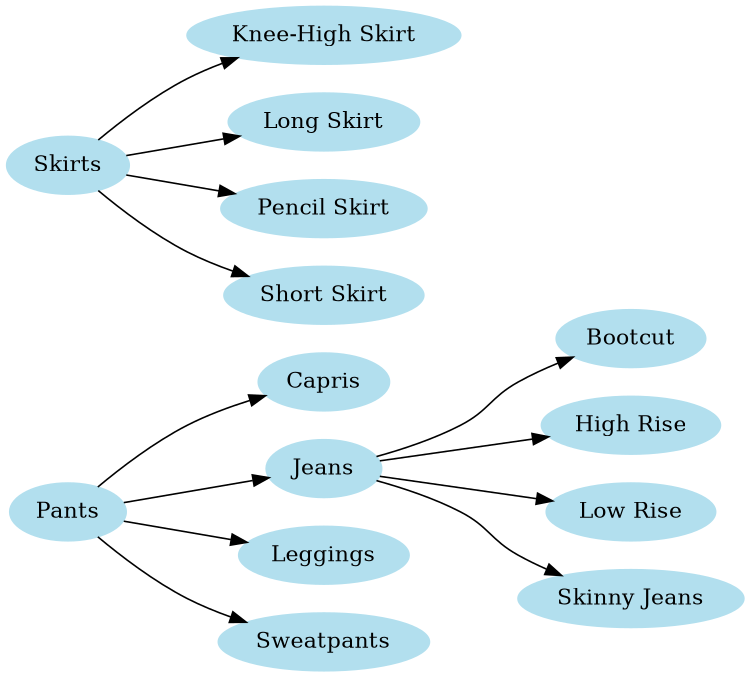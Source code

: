 // Descendants graph
digraph {
	node [color=lightblue2 style=filled]
	rankdir=LR ratio=compress size=5
	0 [label=Bootcut]
	1 [label=Capris]
	2 [label="High Rise"]
	3 [label=Jeans]
	4 [label="Knee-High Skirt"]
	5 [label=Leggings]
	6 [label="Long Skirt"]
	7 [label="Low Rise"]
	8 [label=Pants]
	9 [label="Pencil Skirt"]
	10 [label="Short Skirt"]
	11 [label="Skinny Jeans"]
	12 [label=Skirts]
	13 [label=Sweatpants]
	8 -> 3
	8 -> 5
	3 -> 0
	8 -> 13
	12 -> 4
	3 -> 11
	3 -> 7
	3 -> 2
	8 -> 1
	12 -> 9
	12 -> 10
	12 -> 6
}

